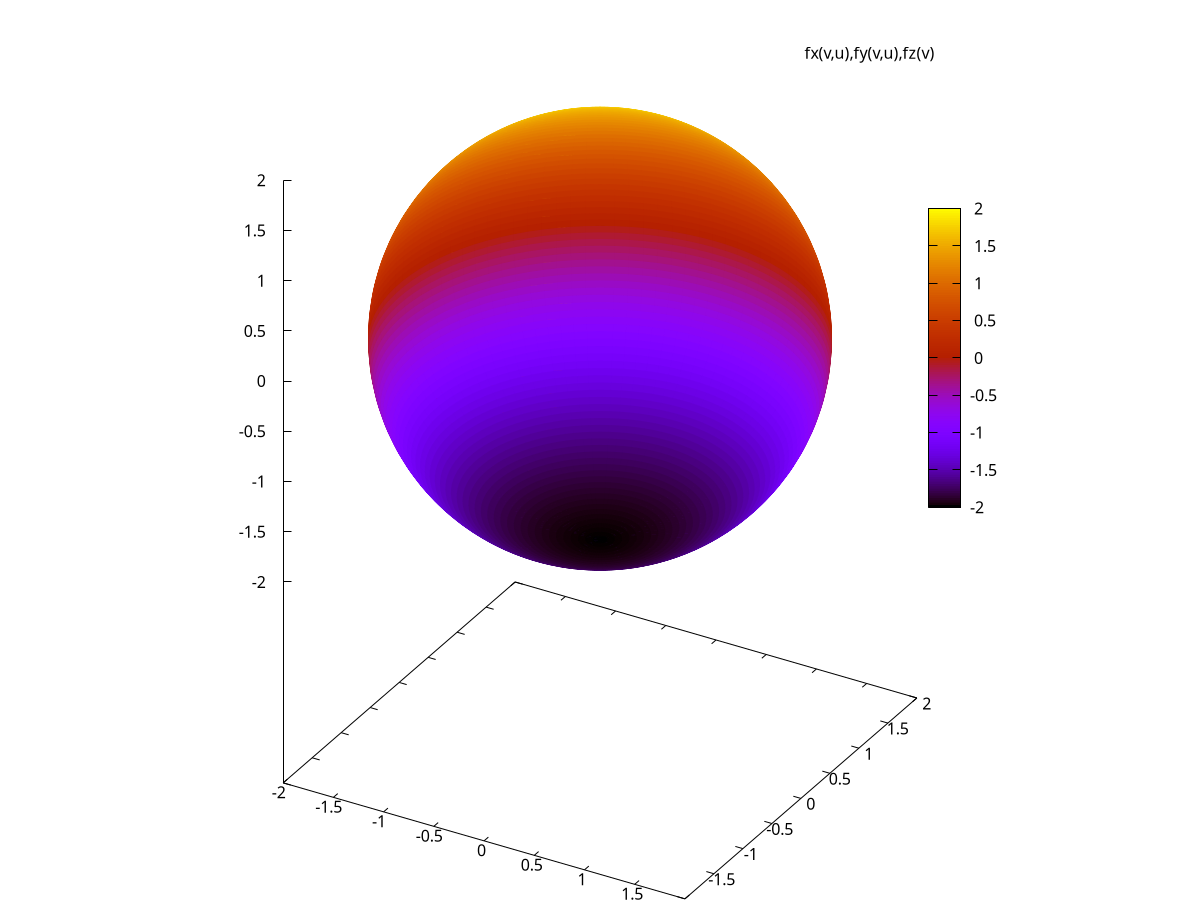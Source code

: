set parametric
set urange [0:2*pi]
set vrange [-pi/2:pi/2]
r=2
fx(v,u)=r*cos(v)*cos(u)
fy(v,u)=r*cos(v)*sin(u)
fz(v)=r*sin(v)
set view equal xyz
set isosamples 100,100; set samples 100,100
splot fx(v,u),fy(v,u),fz(v) w pm3d
pause -1
